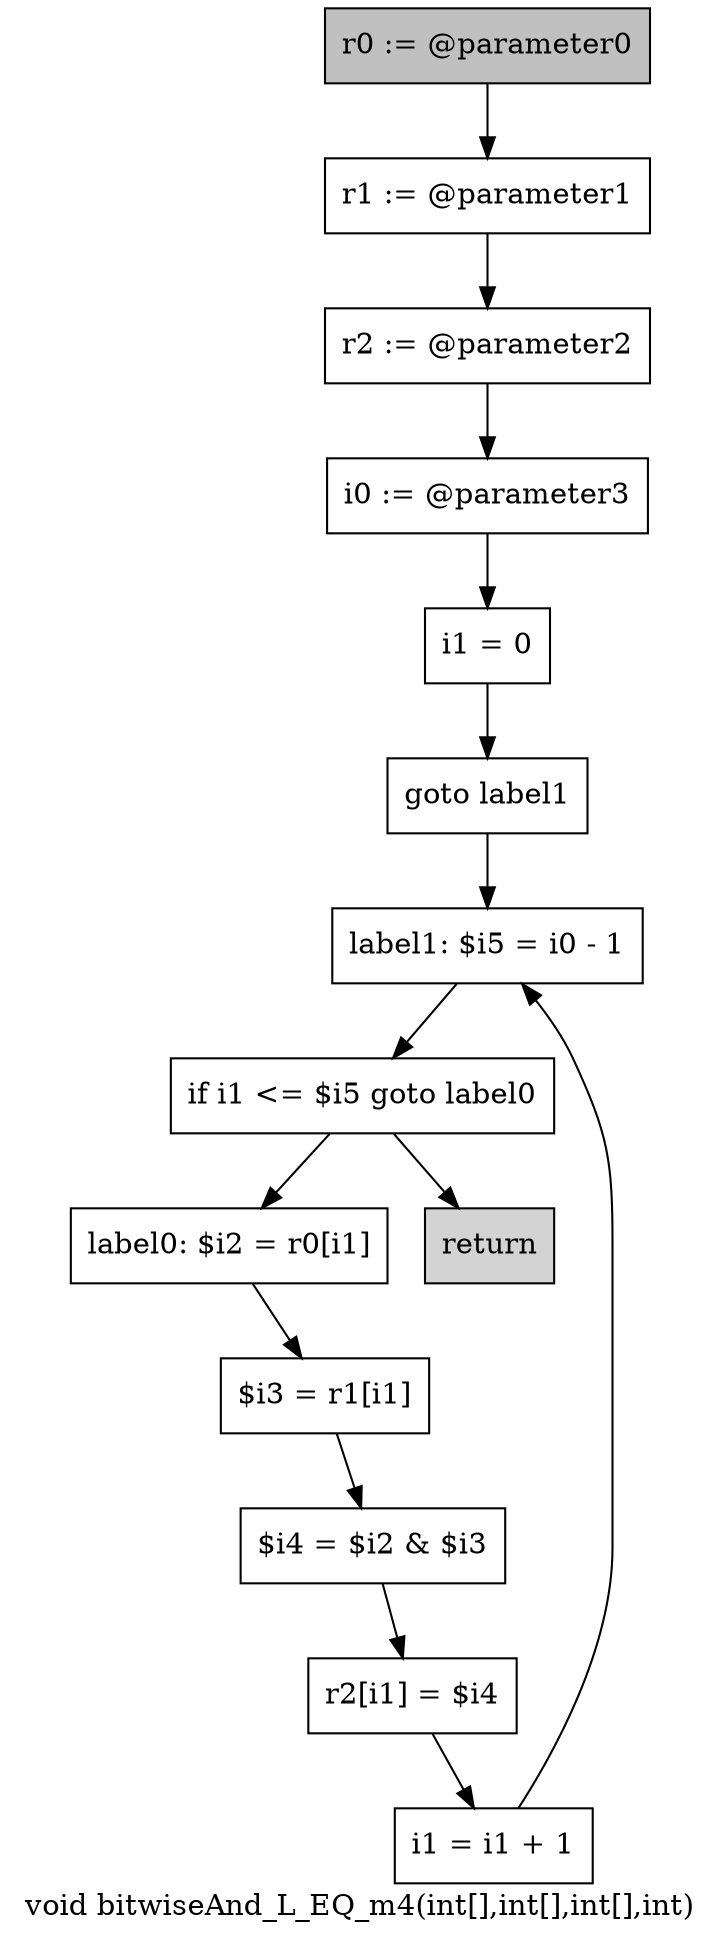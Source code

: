 digraph "void bitwiseAnd_L_EQ_m4(int[],int[],int[],int)" {
    label="void bitwiseAnd_L_EQ_m4(int[],int[],int[],int)";
    node [shape=box];
    "0" [style=filled,fillcolor=gray,label="r0 := @parameter0",];
    "1" [label="r1 := @parameter1",];
    "0"->"1";
    "2" [label="r2 := @parameter2",];
    "1"->"2";
    "3" [label="i0 := @parameter3",];
    "2"->"3";
    "4" [label="i1 = 0",];
    "3"->"4";
    "5" [label="goto label1",];
    "4"->"5";
    "11" [label="label1: $i5 = i0 - 1",];
    "5"->"11";
    "6" [label="label0: $i2 = r0[i1]",];
    "7" [label="$i3 = r1[i1]",];
    "6"->"7";
    "8" [label="$i4 = $i2 & $i3",];
    "7"->"8";
    "9" [label="r2[i1] = $i4",];
    "8"->"9";
    "10" [label="i1 = i1 + 1",];
    "9"->"10";
    "10"->"11";
    "12" [label="if i1 <= $i5 goto label0",];
    "11"->"12";
    "12"->"6";
    "13" [style=filled,fillcolor=lightgray,label="return",];
    "12"->"13";
}

